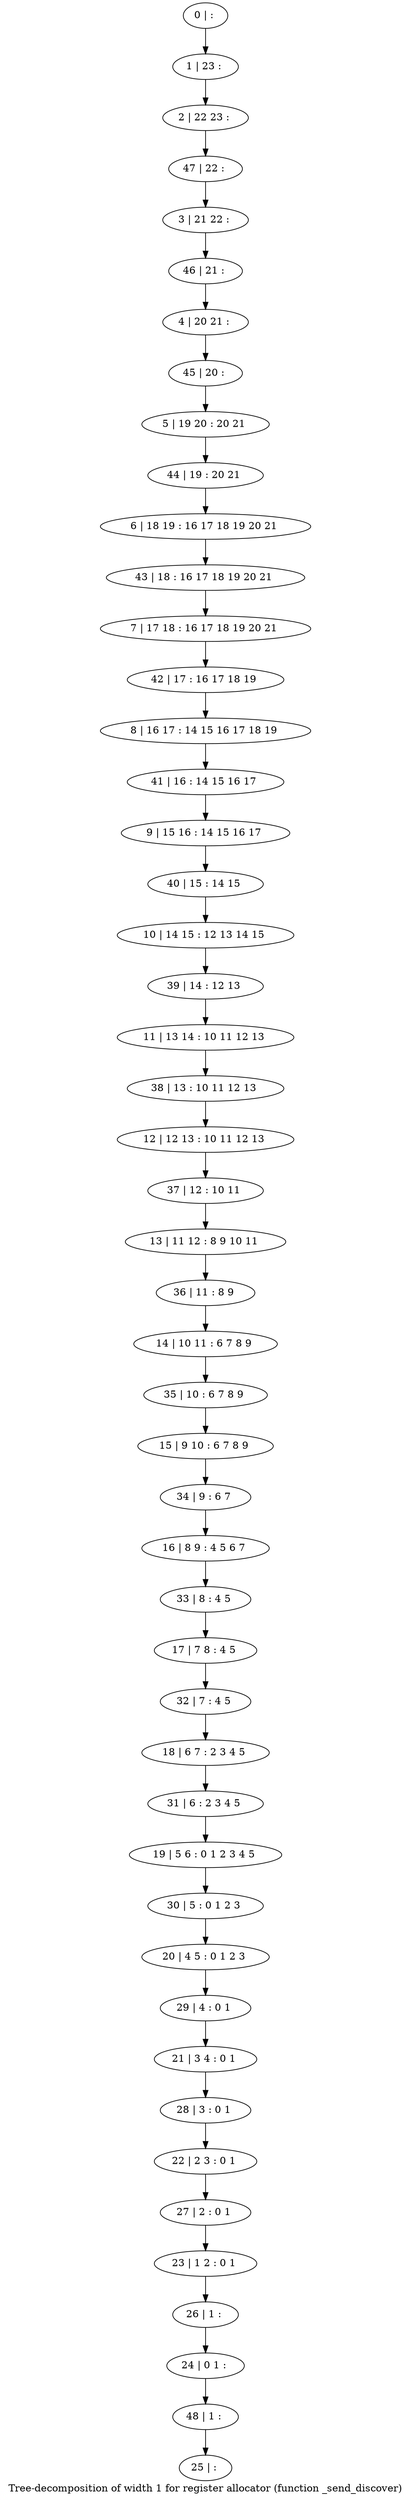 digraph G {
graph [label="Tree-decomposition of width 1 for register allocator (function _send_discover)"]
0[label="0 | : "];
1[label="1 | 23 : "];
2[label="2 | 22 23 : "];
3[label="3 | 21 22 : "];
4[label="4 | 20 21 : "];
5[label="5 | 19 20 : 20 21 "];
6[label="6 | 18 19 : 16 17 18 19 20 21 "];
7[label="7 | 17 18 : 16 17 18 19 20 21 "];
8[label="8 | 16 17 : 14 15 16 17 18 19 "];
9[label="9 | 15 16 : 14 15 16 17 "];
10[label="10 | 14 15 : 12 13 14 15 "];
11[label="11 | 13 14 : 10 11 12 13 "];
12[label="12 | 12 13 : 10 11 12 13 "];
13[label="13 | 11 12 : 8 9 10 11 "];
14[label="14 | 10 11 : 6 7 8 9 "];
15[label="15 | 9 10 : 6 7 8 9 "];
16[label="16 | 8 9 : 4 5 6 7 "];
17[label="17 | 7 8 : 4 5 "];
18[label="18 | 6 7 : 2 3 4 5 "];
19[label="19 | 5 6 : 0 1 2 3 4 5 "];
20[label="20 | 4 5 : 0 1 2 3 "];
21[label="21 | 3 4 : 0 1 "];
22[label="22 | 2 3 : 0 1 "];
23[label="23 | 1 2 : 0 1 "];
24[label="24 | 0 1 : "];
25[label="25 | : "];
26[label="26 | 1 : "];
27[label="27 | 2 : 0 1 "];
28[label="28 | 3 : 0 1 "];
29[label="29 | 4 : 0 1 "];
30[label="30 | 5 : 0 1 2 3 "];
31[label="31 | 6 : 2 3 4 5 "];
32[label="32 | 7 : 4 5 "];
33[label="33 | 8 : 4 5 "];
34[label="34 | 9 : 6 7 "];
35[label="35 | 10 : 6 7 8 9 "];
36[label="36 | 11 : 8 9 "];
37[label="37 | 12 : 10 11 "];
38[label="38 | 13 : 10 11 12 13 "];
39[label="39 | 14 : 12 13 "];
40[label="40 | 15 : 14 15 "];
41[label="41 | 16 : 14 15 16 17 "];
42[label="42 | 17 : 16 17 18 19 "];
43[label="43 | 18 : 16 17 18 19 20 21 "];
44[label="44 | 19 : 20 21 "];
45[label="45 | 20 : "];
46[label="46 | 21 : "];
47[label="47 | 22 : "];
48[label="48 | 1 : "];
0->1 ;
1->2 ;
26->24 ;
23->26 ;
27->23 ;
22->27 ;
28->22 ;
21->28 ;
29->21 ;
20->29 ;
30->20 ;
19->30 ;
31->19 ;
18->31 ;
32->18 ;
17->32 ;
33->17 ;
16->33 ;
34->16 ;
15->34 ;
35->15 ;
14->35 ;
36->14 ;
13->36 ;
37->13 ;
12->37 ;
38->12 ;
11->38 ;
39->11 ;
10->39 ;
40->10 ;
9->40 ;
41->9 ;
8->41 ;
42->8 ;
7->42 ;
43->7 ;
6->43 ;
44->6 ;
5->44 ;
45->5 ;
4->45 ;
46->4 ;
3->46 ;
47->3 ;
2->47 ;
48->25 ;
24->48 ;
}
